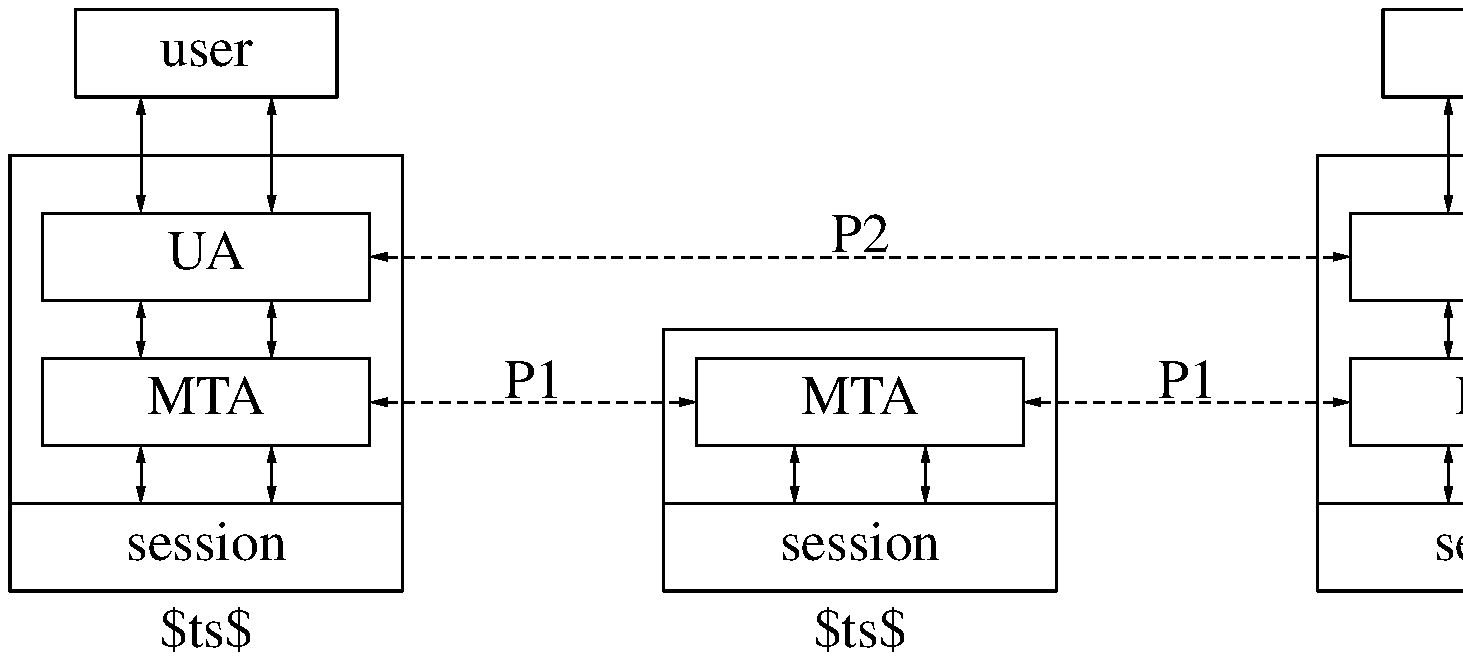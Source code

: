 .PS
.ps 20
## figure A-15

boxwid	= 2*boxwid

B1:	box "user"
B2:	box with .n at (B1.s.x,B1.s.y-boxht/1.5) width 1.5*boxwid height 5*boxht
B4:	box "session" with .sw at B2.sw width 1.5*boxwid
B3:	box "UA" \
	    with .n at (B2.n.x,B2.n.y-(B2.n.y-B4.n.y)/6) width 1.25*boxwid height boxht
B5:	box "MTA" \
	    with .s at (B2.n.x,B4.n.y+(B2.n.y-B4.n.y)/6) width 1.25*boxwid height boxht
B6:	box invis "$\ldots$" with .nw at B2.sw width 1.5*boxwid
##
L1:	line <-> from (B1.sw.x-(B1.sw.x-B1.s.x)/2,B1.s.y) \
	          to (B1.sw.x-(B1.sw.x-B1.s.x)/2,B3.n.y)
L2:	line <-> from (B1.se.x-(B1.se.x-B1.s.x)/2,B1.s.y) \
	          to (B1.se.x-(B1.se.x-B1.s.x)/2,B3.n.y)
L3:	line <-> from (B1.sw.x-(B1.sw.x-B1.s.x)/2,B3.s.y) \
	          to (B1.sw.x-(B1.sw.x-B1.s.x)/2,B5.n.y)
L4:	line <-> from (B1.se.x-(B1.se.x-B1.s.x)/2,B3.s.y) \
	          to (B1.se.x-(B1.se.x-B1.s.x)/2,B5.n.y)
L5:	line <-> from (B1.sw.x-(B1.sw.x-B1.s.x)/2,B5.s.y) \
	          to (B1.sw.x-(B1.sw.x-B1.s.x)/2,B4.n.y)
L6:	line <-> from (B1.se.x-(B1.se.x-B1.s.x)/2,B5.s.y) \
	          to (B1.se.x-(B1.se.x-B1.s.x)/2,B4.n.y)
##
B21:	box invis with .nw at (B1.ne.x+(B2.ne.x-B2.nw.x),B1.nw.y)
B22:	box with .n at (B21.s.x,B3.s.y-(B3.s.y-B5.n.y)/2) width 1.5*boxwid \
		height (B3.s.y - B2.s.y) - (B3.s.y-B5.n.y)/2 
B24:	box "session" with .sw at B22.sw width 1.5*boxwid
B25:	box "MTA" with .s at (B22.c.x,B5.s.y) width 1.25*boxwid
B26:	box invis "$\ldots$" with .nw at B22.sw width 1.5*boxwid
##
L25:	line <-> from (B21.sw.x-(B21.sw.x-B21.s.x)/2,B25.s.y) \
	          to (B21.sw.x-(B21.sw.x-B21.s.x)/2,B24.n.y)
L26:	line <-> from (B21.se.x-(B21.se.x-B21.s.x)/2,B25.s.y) \
	          to (B21.se.x-(B21.se.x-B21.s.x)/2,B24.n.y)
##
B11:	box "user" with .nw at (B21.ne.x+(B22.ne.x-B22.nw.x),B21.nw.y)
B12:	box with .n at (B11.s.x,B11.s.y-boxht/1.5) width 1.5*boxwid height 5*boxht
B14:	box "session" with .sw at B12.sw width 1.5*boxwid
B13:	box "UA" \
	    with .n at (B12.n.x,B12.n.y-(B12.n.y-B14.n.y)/6) width 1.25*boxwid height boxht
B15:	box "MTA" \
	    with .s at (B12.n.x,B14.n.y+(B12.n.y-B14.n.y)/6) width 1.25*boxwid height boxht
B16:	box invis "$\ldots$" with .nw at B12.sw width 1.5*boxwid
##
L11:	line <-> from (B11.sw.x-(B11.sw.x-B11.s.x)/2,B11.s.y) \
	          to (B11.sw.x-(B11.sw.x-B11.s.x)/2,B13.n.y)
L12:	line <-> from (B11.se.x-(B11.se.x-B11.s.x)/2,B11.s.y) \
	          to (B11.se.x-(B11.se.x-B11.s.x)/2,B13.n.y)
L13:	line <-> from (B11.sw.x-(B11.sw.x-B11.s.x)/2,B13.s.y) \
	          to (B11.sw.x-(B11.sw.x-B11.s.x)/2,B15.n.y)
L14:	line <-> from (B11.se.x-(B11.se.x-B11.s.x)/2,B13.s.y) \
	          to (B11.se.x-(B11.se.x-B11.s.x)/2,B15.n.y)
L15:	line <-> from (B11.sw.x-(B11.sw.x-B11.s.x)/2,B15.s.y) \
	          to (B11.sw.x-(B11.sw.x-B11.s.x)/2,B14.n.y)
L16:	line <-> from (B11.se.x-(B11.se.x-B11.s.x)/2,B15.s.y) \
	          to (B11.se.x-(B11.se.x-B11.s.x)/2,B14.n.y)
##
L30:	line <-> dashed from B3.e to B13.w "P2" ""
L31:	line <-> dashed from B5.e to B25.w "P1" ""
L32:	line <-> dashed from B25.e to B15.w "P1" ""
##
.PE
